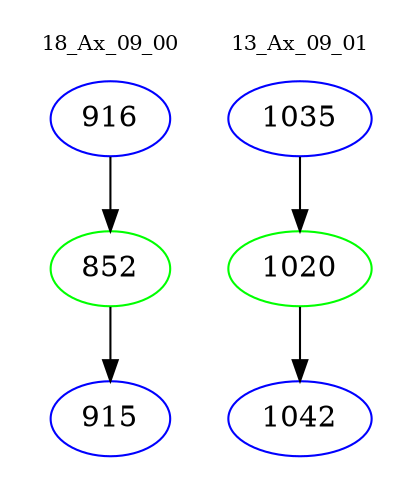 digraph{
subgraph cluster_0 {
color = white
label = "18_Ax_09_00";
fontsize=10;
T0_916 [label="916", color="blue"]
T0_916 -> T0_852 [color="black"]
T0_852 [label="852", color="green"]
T0_852 -> T0_915 [color="black"]
T0_915 [label="915", color="blue"]
}
subgraph cluster_1 {
color = white
label = "13_Ax_09_01";
fontsize=10;
T1_1035 [label="1035", color="blue"]
T1_1035 -> T1_1020 [color="black"]
T1_1020 [label="1020", color="green"]
T1_1020 -> T1_1042 [color="black"]
T1_1042 [label="1042", color="blue"]
}
}
